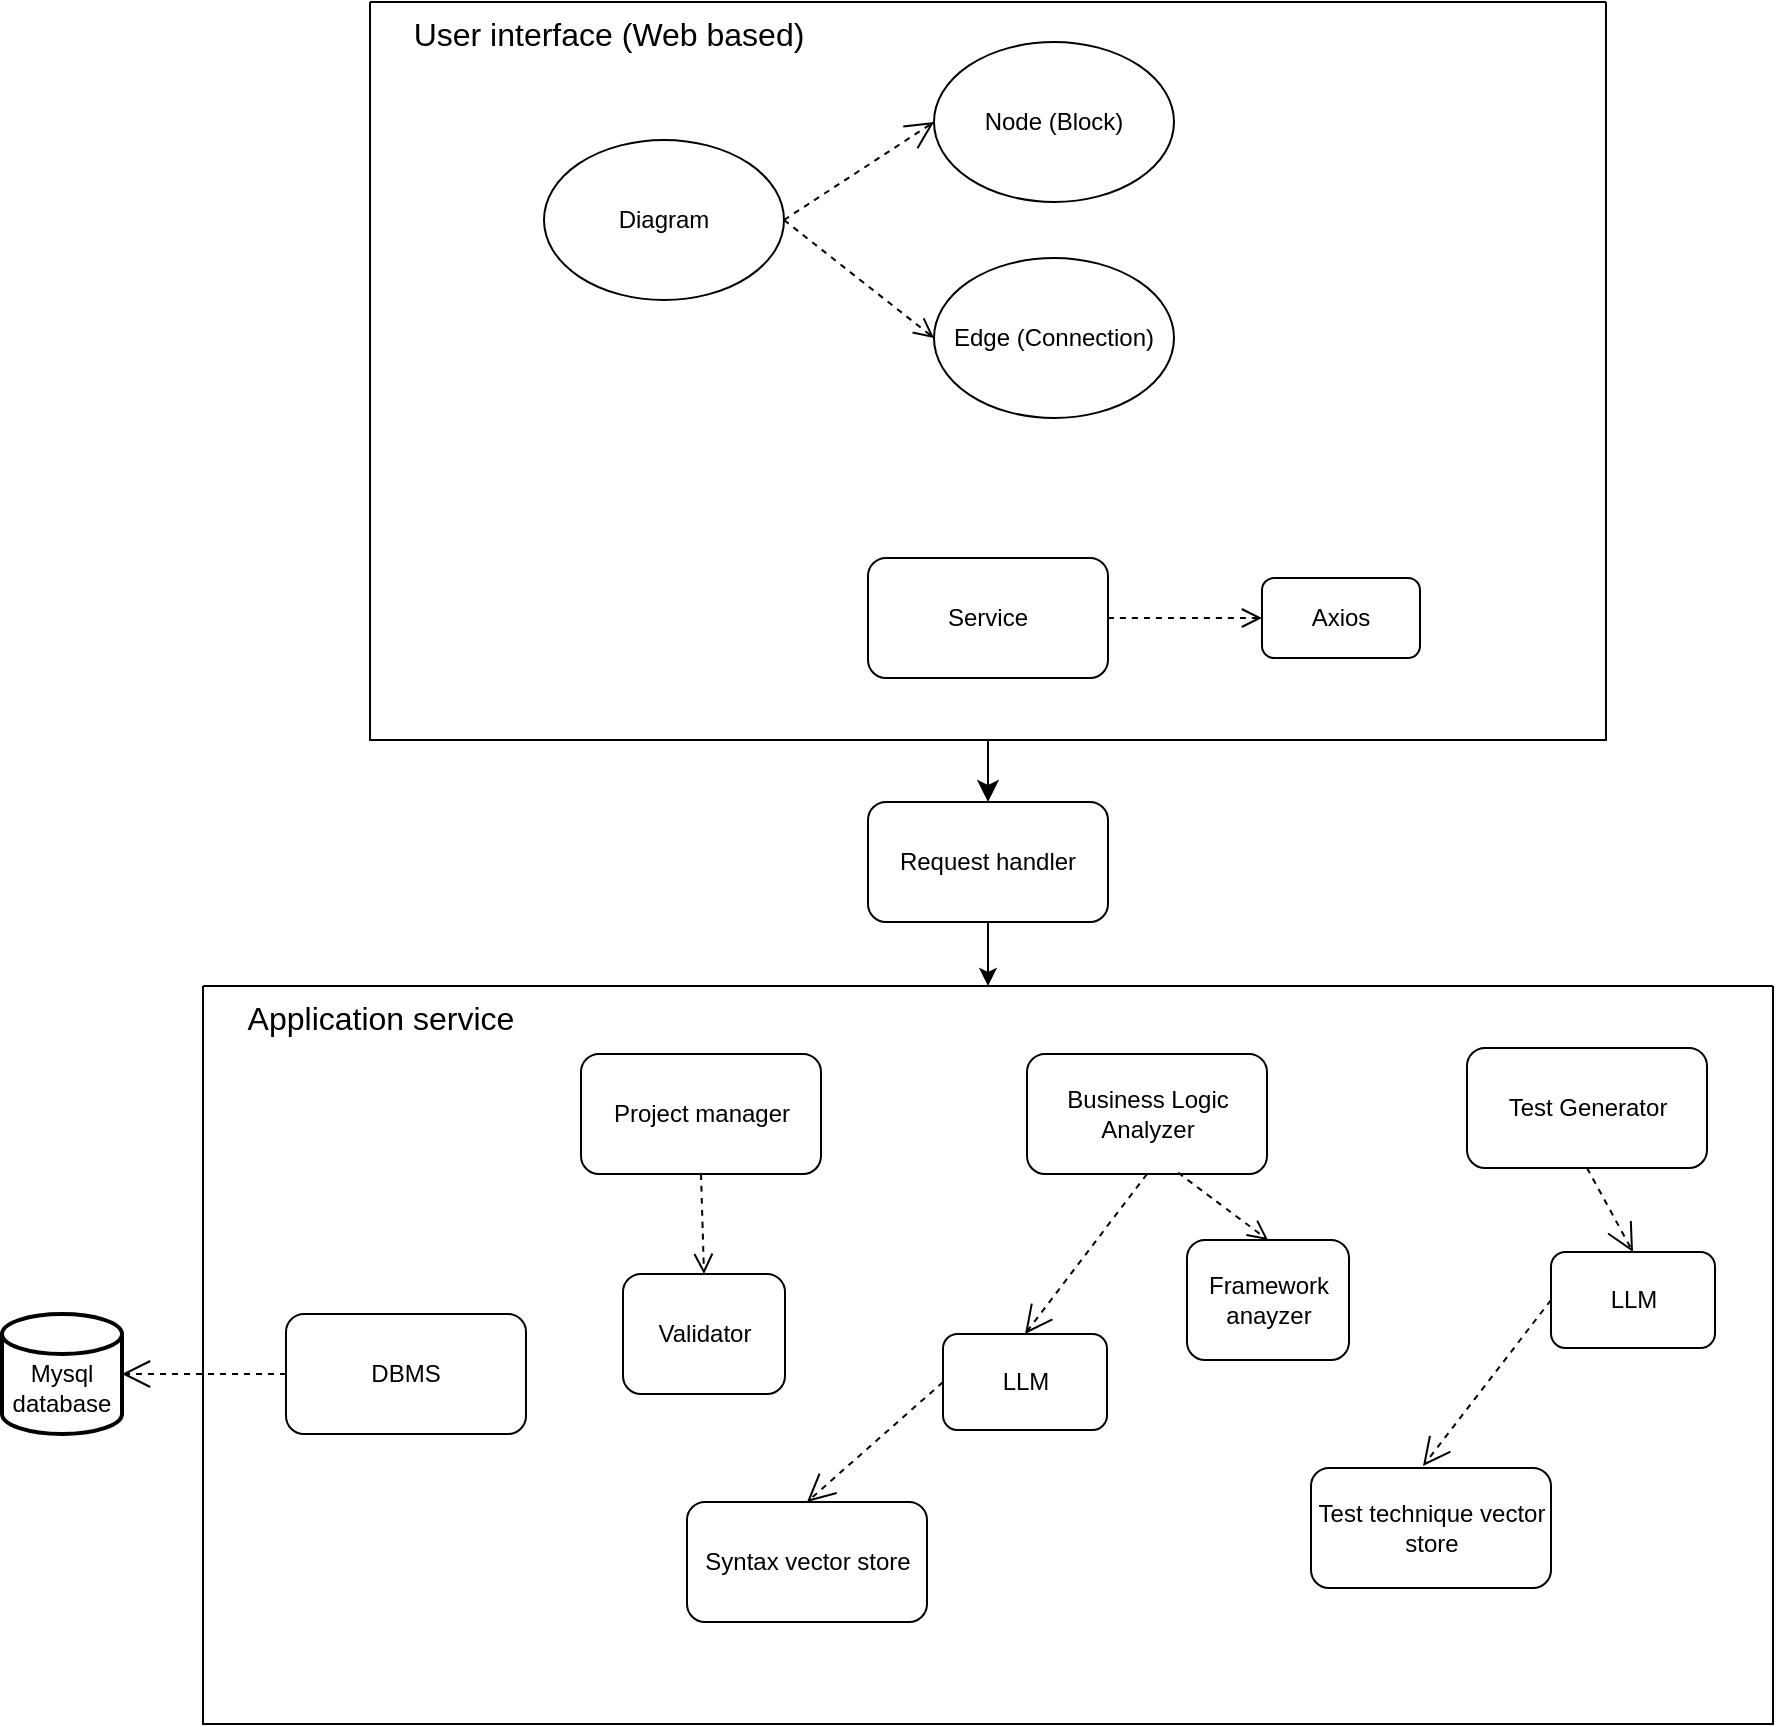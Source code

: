 <mxfile version="27.0.1">
  <diagram name="Page-1" id="4i3c1M-MeT_ycXrChDrC">
    <mxGraphModel grid="0" page="0" gridSize="10" guides="1" tooltips="1" connect="1" arrows="1" fold="1" pageScale="1" pageWidth="850" pageHeight="1100" math="0" shadow="0">
      <root>
        <mxCell id="0" />
        <mxCell id="1" parent="0" />
        <mxCell id="cdov_U2zmaKujMethuNc-10" value="" style="endArrow=classic;html=1;rounded=0;fontSize=12;startSize=8;endSize=8;curved=1;entryX=0.5;entryY=0;entryDx=0;entryDy=0;exitX=0.5;exitY=1;exitDx=0;exitDy=0;" edge="1" parent="1" source="Jpr0yWLcm52v4dB1H-6q-7" target="Jpr0yWLcm52v4dB1H-6q-1">
          <mxGeometry width="50" height="50" relative="1" as="geometry">
            <mxPoint x="274" y="-5" as="sourcePoint" />
            <mxPoint x="134.5" y="100.5" as="targetPoint" />
          </mxGeometry>
        </mxCell>
        <mxCell id="cdov_U2zmaKujMethuNc-13" value="" style="swimlane;startSize=0;" vertex="1" parent="1">
          <mxGeometry x="-115.5" y="176" width="785" height="369" as="geometry">
            <mxRectangle x="-32" y="176" width="50" height="44" as="alternateBounds" />
          </mxGeometry>
        </mxCell>
        <mxCell id="cdov_U2zmaKujMethuNc-14" value="Application service" style="text;html=1;align=center;verticalAlign=middle;resizable=0;points=[];autosize=1;strokeColor=none;fillColor=none;fontSize=16;" vertex="1" parent="cdov_U2zmaKujMethuNc-13">
          <mxGeometry x="13" width="151" height="31" as="geometry" />
        </mxCell>
        <mxCell id="cdov_U2zmaKujMethuNc-16" value="Project manager" style="rounded=1;whiteSpace=wrap;html=1;" vertex="1" parent="cdov_U2zmaKujMethuNc-13">
          <mxGeometry x="189" y="34" width="120" height="60" as="geometry" />
        </mxCell>
        <mxCell id="cdov_U2zmaKujMethuNc-17" value="Business Logic Analyzer" style="rounded=1;whiteSpace=wrap;html=1;" vertex="1" parent="cdov_U2zmaKujMethuNc-13">
          <mxGeometry x="412" y="34" width="120" height="60" as="geometry" />
        </mxCell>
        <mxCell id="cdov_U2zmaKujMethuNc-18" value="" style="html=1;verticalAlign=bottom;labelBackgroundColor=none;endArrow=open;endFill=0;dashed=1;rounded=0;fontSize=12;startSize=8;endSize=8;curved=1;exitX=0.5;exitY=1;exitDx=0;exitDy=0;entryX=0.5;entryY=0;entryDx=0;entryDy=0;" edge="1" parent="cdov_U2zmaKujMethuNc-13" source="cdov_U2zmaKujMethuNc-16" target="cdov_U2zmaKujMethuNc-19">
          <mxGeometry x="0.629" y="-14" width="160" relative="1" as="geometry">
            <mxPoint x="223" y="158" as="sourcePoint" />
            <mxPoint x="383" y="158" as="targetPoint" />
            <mxPoint as="offset" />
          </mxGeometry>
        </mxCell>
        <mxCell id="cdov_U2zmaKujMethuNc-19" value="Validator" style="rounded=1;whiteSpace=wrap;html=1;" vertex="1" parent="cdov_U2zmaKujMethuNc-13">
          <mxGeometry x="210" y="144" width="81" height="60" as="geometry" />
        </mxCell>
        <mxCell id="cdov_U2zmaKujMethuNc-22" value="Test Generator" style="rounded=1;whiteSpace=wrap;html=1;" vertex="1" parent="cdov_U2zmaKujMethuNc-13">
          <mxGeometry x="632" y="31" width="120" height="60" as="geometry" />
        </mxCell>
        <mxCell id="VGIuuGwOw9M5fxao_XQ2-1" value="LLM" style="rounded=1;whiteSpace=wrap;html=1;" vertex="1" parent="cdov_U2zmaKujMethuNc-13">
          <mxGeometry x="674" y="133" width="82" height="48" as="geometry" />
        </mxCell>
        <mxCell id="VGIuuGwOw9M5fxao_XQ2-2" value="" style="endArrow=open;endSize=12;dashed=1;html=1;rounded=0;exitX=0.5;exitY=1;exitDx=0;exitDy=0;entryX=0.5;entryY=0;entryDx=0;entryDy=0;" edge="1" parent="cdov_U2zmaKujMethuNc-13" source="cdov_U2zmaKujMethuNc-22" target="VGIuuGwOw9M5fxao_XQ2-1">
          <mxGeometry x="0.028" y="12" width="160" relative="1" as="geometry">
            <mxPoint x="425" y="200" as="sourcePoint" />
            <mxPoint x="585" y="200" as="targetPoint" />
            <mxPoint as="offset" />
          </mxGeometry>
        </mxCell>
        <mxCell id="VGIuuGwOw9M5fxao_XQ2-3" value="Test technique vector store" style="rounded=1;whiteSpace=wrap;html=1;" vertex="1" parent="cdov_U2zmaKujMethuNc-13">
          <mxGeometry x="554" y="241" width="120" height="60" as="geometry" />
        </mxCell>
        <mxCell id="VGIuuGwOw9M5fxao_XQ2-4" value="" style="endArrow=open;endSize=12;dashed=1;html=1;rounded=0;exitX=0;exitY=0.5;exitDx=0;exitDy=0;entryX=0.5;entryY=0;entryDx=0;entryDy=0;" edge="1" parent="cdov_U2zmaKujMethuNc-13" source="VGIuuGwOw9M5fxao_XQ2-1">
          <mxGeometry x="0.028" y="12" width="160" relative="1" as="geometry">
            <mxPoint x="559" y="140" as="sourcePoint" />
            <mxPoint x="610.0" y="240" as="targetPoint" />
            <mxPoint as="offset" />
          </mxGeometry>
        </mxCell>
        <mxCell id="lMJsI6JxSjtZq9SAjWNh-3" value="LLM" style="rounded=1;whiteSpace=wrap;html=1;" vertex="1" parent="cdov_U2zmaKujMethuNc-13">
          <mxGeometry x="370" y="174" width="82" height="48" as="geometry" />
        </mxCell>
        <mxCell id="lMJsI6JxSjtZq9SAjWNh-4" value="Syntax vector store" style="rounded=1;whiteSpace=wrap;html=1;" vertex="1" parent="cdov_U2zmaKujMethuNc-13">
          <mxGeometry x="242" y="258" width="120" height="60" as="geometry" />
        </mxCell>
        <mxCell id="lMJsI6JxSjtZq9SAjWNh-5" value="" style="endArrow=open;endSize=12;dashed=1;html=1;rounded=0;exitX=0;exitY=0.5;exitDx=0;exitDy=0;entryX=0.5;entryY=0;entryDx=0;entryDy=0;" edge="1" parent="cdov_U2zmaKujMethuNc-13" source="lMJsI6JxSjtZq9SAjWNh-3" target="lMJsI6JxSjtZq9SAjWNh-4">
          <mxGeometry x="0.028" y="12" width="160" relative="1" as="geometry">
            <mxPoint x="318" y="143" as="sourcePoint" />
            <mxPoint x="341" y="185" as="targetPoint" />
            <mxPoint as="offset" />
          </mxGeometry>
        </mxCell>
        <mxCell id="lMJsI6JxSjtZq9SAjWNh-6" value="" style="endArrow=open;endSize=12;dashed=1;html=1;rounded=0;exitX=0.5;exitY=1;exitDx=0;exitDy=0;entryX=0.5;entryY=0;entryDx=0;entryDy=0;" edge="1" parent="cdov_U2zmaKujMethuNc-13" source="cdov_U2zmaKujMethuNc-17" target="lMJsI6JxSjtZq9SAjWNh-3">
          <mxGeometry x="0.028" y="12" width="160" relative="1" as="geometry">
            <mxPoint x="469" y="106" as="sourcePoint" />
            <mxPoint x="492" y="148" as="targetPoint" />
            <mxPoint as="offset" />
          </mxGeometry>
        </mxCell>
        <mxCell id="lMJsI6JxSjtZq9SAjWNh-7" value="Framework anayzer" style="rounded=1;whiteSpace=wrap;html=1;" vertex="1" parent="cdov_U2zmaKujMethuNc-13">
          <mxGeometry x="492" y="127" width="81" height="60" as="geometry" />
        </mxCell>
        <mxCell id="lMJsI6JxSjtZq9SAjWNh-8" value="" style="html=1;verticalAlign=bottom;labelBackgroundColor=none;endArrow=open;endFill=0;dashed=1;rounded=0;fontSize=12;startSize=8;endSize=8;curved=1;exitX=0.63;exitY=0.99;exitDx=0;exitDy=0;exitPerimeter=0;entryX=0.5;entryY=0;entryDx=0;entryDy=0;" edge="1" parent="cdov_U2zmaKujMethuNc-13" source="cdov_U2zmaKujMethuNc-17" target="lMJsI6JxSjtZq9SAjWNh-7">
          <mxGeometry x="0.933" y="14" width="160" relative="1" as="geometry">
            <mxPoint x="554" y="61" as="sourcePoint" />
            <mxPoint x="492" y="109" as="targetPoint" />
            <mxPoint as="offset" />
          </mxGeometry>
        </mxCell>
        <mxCell id="Jpr0yWLcm52v4dB1H-6q-34" value="DBMS" style="rounded=1;whiteSpace=wrap;html=1;" vertex="1" parent="cdov_U2zmaKujMethuNc-13">
          <mxGeometry x="41.5" y="164" width="120" height="60" as="geometry" />
        </mxCell>
        <mxCell id="Jpr0yWLcm52v4dB1H-6q-1" value="Request handler" style="rounded=1;whiteSpace=wrap;html=1;" vertex="1" parent="1">
          <mxGeometry x="217" y="84" width="120" height="60" as="geometry" />
        </mxCell>
        <mxCell id="Jpr0yWLcm52v4dB1H-6q-3" style="edgeStyle=orthogonalEdgeStyle;rounded=0;orthogonalLoop=1;jettySize=auto;html=1;entryX=0.5;entryY=0;entryDx=0;entryDy=0;" edge="1" parent="1" source="Jpr0yWLcm52v4dB1H-6q-1" target="cdov_U2zmaKujMethuNc-13">
          <mxGeometry relative="1" as="geometry" />
        </mxCell>
        <mxCell id="Jpr0yWLcm52v4dB1H-6q-7" value="" style="swimlane;startSize=0;" vertex="1" parent="1">
          <mxGeometry x="-32" y="-316" width="618" height="369" as="geometry">
            <mxRectangle x="-32" y="176" width="50" height="44" as="alternateBounds" />
          </mxGeometry>
        </mxCell>
        <mxCell id="Jpr0yWLcm52v4dB1H-6q-8" value="User interface (Web based)" style="text;html=1;align=center;verticalAlign=middle;resizable=0;points=[];autosize=1;strokeColor=none;fillColor=none;fontSize=16;" vertex="1" parent="Jpr0yWLcm52v4dB1H-6q-7">
          <mxGeometry x="12" width="213" height="31" as="geometry" />
        </mxCell>
        <mxCell id="Jpr0yWLcm52v4dB1H-6q-24" value="Service" style="rounded=1;whiteSpace=wrap;html=1;" vertex="1" parent="Jpr0yWLcm52v4dB1H-6q-7">
          <mxGeometry x="249" y="278" width="120" height="60" as="geometry" />
        </mxCell>
        <mxCell id="Jpr0yWLcm52v4dB1H-6q-25" value="Axios" style="rounded=1;whiteSpace=wrap;html=1;" vertex="1" parent="Jpr0yWLcm52v4dB1H-6q-7">
          <mxGeometry x="446" y="288" width="79" height="40" as="geometry" />
        </mxCell>
        <mxCell id="Jpr0yWLcm52v4dB1H-6q-26" value="" style="html=1;verticalAlign=bottom;labelBackgroundColor=none;endArrow=open;endFill=0;dashed=1;rounded=0;fontSize=12;startSize=8;endSize=8;curved=1;exitX=1;exitY=0.5;exitDx=0;exitDy=0;entryX=0;entryY=0.5;entryDx=0;entryDy=0;" edge="1" parent="Jpr0yWLcm52v4dB1H-6q-7" source="Jpr0yWLcm52v4dB1H-6q-24" target="Jpr0yWLcm52v4dB1H-6q-25">
          <mxGeometry x="0.629" y="-14" width="160" relative="1" as="geometry">
            <mxPoint x="406" y="273" as="sourcePoint" />
            <mxPoint x="408" y="323" as="targetPoint" />
            <mxPoint as="offset" />
          </mxGeometry>
        </mxCell>
        <mxCell id="Jpr0yWLcm52v4dB1H-6q-28" value="Diagram" style="ellipse;whiteSpace=wrap;html=1;" vertex="1" parent="Jpr0yWLcm52v4dB1H-6q-7">
          <mxGeometry x="87" y="69" width="120" height="80" as="geometry" />
        </mxCell>
        <mxCell id="Jpr0yWLcm52v4dB1H-6q-29" value="Node (Block)" style="ellipse;whiteSpace=wrap;html=1;" vertex="1" parent="Jpr0yWLcm52v4dB1H-6q-7">
          <mxGeometry x="282" y="20" width="120" height="80" as="geometry" />
        </mxCell>
        <mxCell id="Jpr0yWLcm52v4dB1H-6q-30" value="Edge (Connection)" style="ellipse;whiteSpace=wrap;html=1;" vertex="1" parent="Jpr0yWLcm52v4dB1H-6q-7">
          <mxGeometry x="282" y="128" width="120" height="80" as="geometry" />
        </mxCell>
        <mxCell id="Jpr0yWLcm52v4dB1H-6q-32" value="" style="endArrow=open;endSize=12;dashed=1;html=1;rounded=0;exitX=1;exitY=0.5;exitDx=0;exitDy=0;entryX=0;entryY=0.5;entryDx=0;entryDy=0;" edge="1" parent="Jpr0yWLcm52v4dB1H-6q-7" source="Jpr0yWLcm52v4dB1H-6q-28" target="Jpr0yWLcm52v4dB1H-6q-29">
          <mxGeometry x="0.028" y="12" width="160" relative="1" as="geometry">
            <mxPoint x="271" y="119" as="sourcePoint" />
            <mxPoint x="210" y="199" as="targetPoint" />
            <mxPoint as="offset" />
          </mxGeometry>
        </mxCell>
        <mxCell id="Jpr0yWLcm52v4dB1H-6q-33" value="" style="html=1;verticalAlign=bottom;labelBackgroundColor=none;endArrow=open;endFill=0;dashed=1;rounded=0;fontSize=12;startSize=8;endSize=8;curved=1;exitX=1;exitY=0.5;exitDx=0;exitDy=0;entryX=0;entryY=0.5;entryDx=0;entryDy=0;" edge="1" parent="Jpr0yWLcm52v4dB1H-6q-7" source="Jpr0yWLcm52v4dB1H-6q-28" target="Jpr0yWLcm52v4dB1H-6q-30">
          <mxGeometry x="0.629" y="-14" width="160" relative="1" as="geometry">
            <mxPoint x="216" y="180" as="sourcePoint" />
            <mxPoint x="293" y="180" as="targetPoint" />
            <mxPoint as="offset" />
          </mxGeometry>
        </mxCell>
        <mxCell id="Jpr0yWLcm52v4dB1H-6q-36" value="&lt;div&gt;&lt;br&gt;&lt;/div&gt;Mysql database" style="strokeWidth=2;html=1;shape=mxgraph.flowchart.database;whiteSpace=wrap;" vertex="1" parent="1">
          <mxGeometry x="-216" y="340" width="60" height="60" as="geometry" />
        </mxCell>
        <mxCell id="Jpr0yWLcm52v4dB1H-6q-37" value="" style="endArrow=open;endSize=12;dashed=1;html=1;rounded=0;exitX=0;exitY=0.5;exitDx=0;exitDy=0;entryX=1;entryY=0.5;entryDx=0;entryDy=0;entryPerimeter=0;" edge="1" parent="1" source="Jpr0yWLcm52v4dB1H-6q-34" target="Jpr0yWLcm52v4dB1H-6q-36">
          <mxGeometry x="0.028" y="12" width="160" relative="1" as="geometry">
            <mxPoint x="-29" y="403" as="sourcePoint" />
            <mxPoint x="-90" y="483" as="targetPoint" />
            <mxPoint as="offset" />
          </mxGeometry>
        </mxCell>
      </root>
    </mxGraphModel>
  </diagram>
</mxfile>
